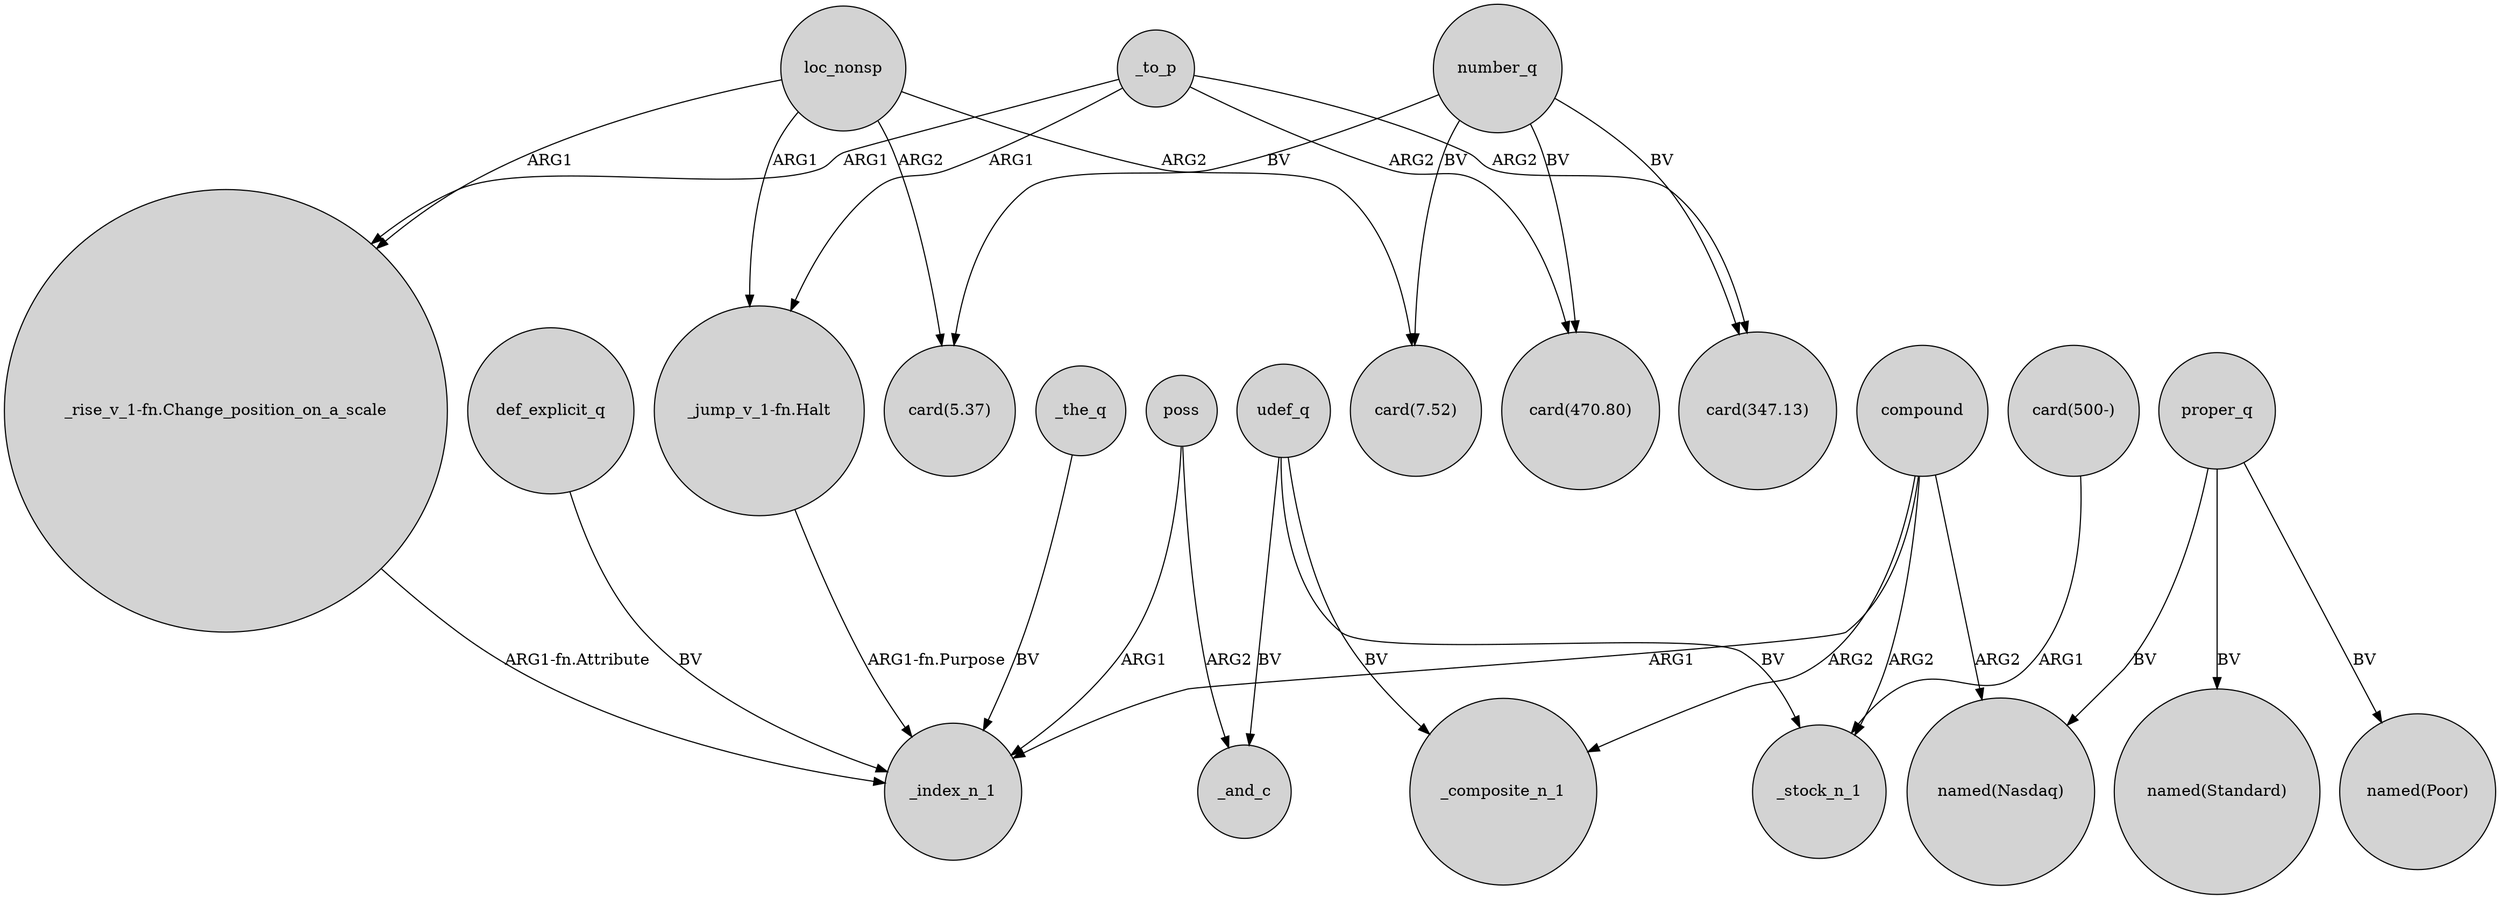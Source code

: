 digraph {
	node [shape=circle style=filled]
	def_explicit_q -> _index_n_1 [label=BV]
	proper_q -> "named(Poor)" [label=BV]
	"_jump_v_1-fn.Halt" -> _index_n_1 [label="ARG1-fn.Purpose"]
	poss -> _index_n_1 [label=ARG1]
	proper_q -> "named(Nasdaq)" [label=BV]
	_to_p -> "_rise_v_1-fn.Change_position_on_a_scale" [label=ARG1]
	loc_nonsp -> "_rise_v_1-fn.Change_position_on_a_scale" [label=ARG1]
	loc_nonsp -> "_jump_v_1-fn.Halt" [label=ARG1]
	_the_q -> _index_n_1 [label=BV]
	udef_q -> _and_c [label=BV]
	number_q -> "card(7.52)" [label=BV]
	number_q -> "card(5.37)" [label=BV]
	udef_q -> _stock_n_1 [label=BV]
	poss -> _and_c [label=ARG2]
	"card(500-)" -> _stock_n_1 [label=ARG1]
	number_q -> "card(347.13)" [label=BV]
	compound -> _stock_n_1 [label=ARG2]
	_to_p -> "card(347.13)" [label=ARG2]
	number_q -> "card(470.80)" [label=BV]
	compound -> "named(Nasdaq)" [label=ARG2]
	proper_q -> "named(Standard)" [label=BV]
	compound -> _index_n_1 [label=ARG1]
	loc_nonsp -> "card(5.37)" [label=ARG2]
	udef_q -> _composite_n_1 [label=BV]
	_to_p -> "card(470.80)" [label=ARG2]
	compound -> _composite_n_1 [label=ARG2]
	"_rise_v_1-fn.Change_position_on_a_scale" -> _index_n_1 [label="ARG1-fn.Attribute"]
	_to_p -> "_jump_v_1-fn.Halt" [label=ARG1]
	loc_nonsp -> "card(7.52)" [label=ARG2]
}
